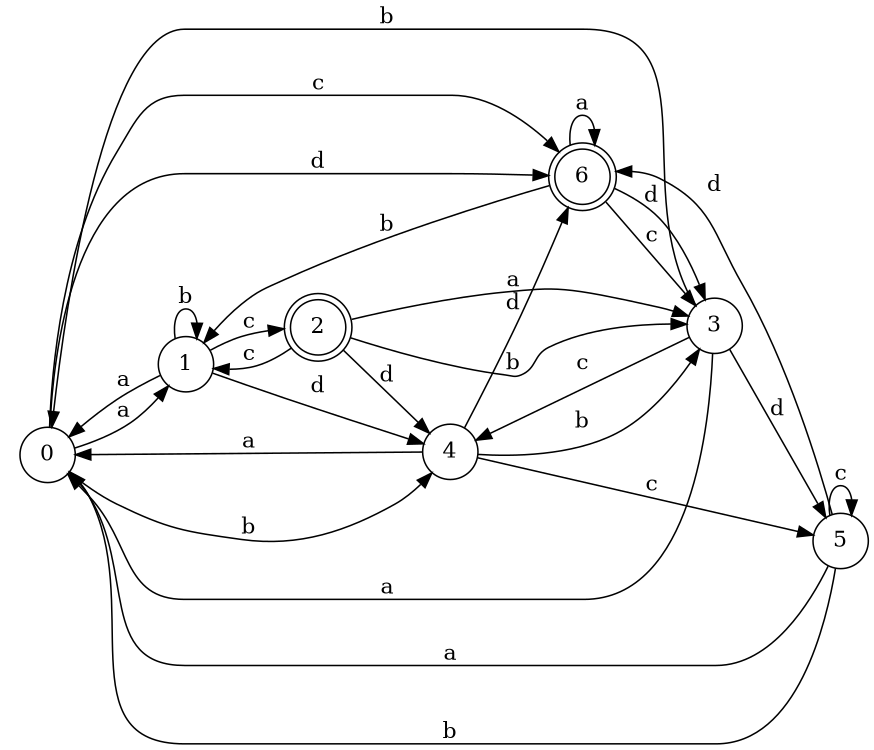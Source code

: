 digraph n6_10 {
__start0 [label="" shape="none"];

rankdir=LR;
size="8,5";

s0 [style="filled", color="black", fillcolor="white" shape="circle", label="0"];
s1 [style="filled", color="black", fillcolor="white" shape="circle", label="1"];
s2 [style="rounded,filled", color="black", fillcolor="white" shape="doublecircle", label="2"];
s3 [style="filled", color="black", fillcolor="white" shape="circle", label="3"];
s4 [style="filled", color="black", fillcolor="white" shape="circle", label="4"];
s5 [style="filled", color="black", fillcolor="white" shape="circle", label="5"];
s6 [style="rounded,filled", color="black", fillcolor="white" shape="doublecircle", label="6"];
s0 -> s1 [label="a"];
s0 -> s4 [label="b"];
s0 -> s6 [label="c"];
s0 -> s6 [label="d"];
s1 -> s0 [label="a"];
s1 -> s1 [label="b"];
s1 -> s2 [label="c"];
s1 -> s4 [label="d"];
s2 -> s3 [label="a"];
s2 -> s3 [label="b"];
s2 -> s1 [label="c"];
s2 -> s4 [label="d"];
s3 -> s0 [label="a"];
s3 -> s0 [label="b"];
s3 -> s4 [label="c"];
s3 -> s5 [label="d"];
s4 -> s0 [label="a"];
s4 -> s3 [label="b"];
s4 -> s5 [label="c"];
s4 -> s6 [label="d"];
s5 -> s0 [label="a"];
s5 -> s0 [label="b"];
s5 -> s5 [label="c"];
s5 -> s6 [label="d"];
s6 -> s6 [label="a"];
s6 -> s1 [label="b"];
s6 -> s3 [label="c"];
s6 -> s3 [label="d"];

}